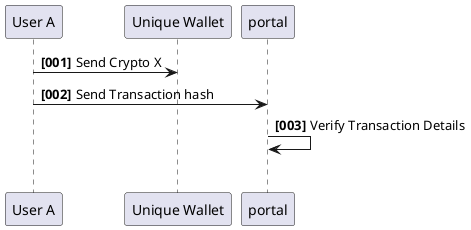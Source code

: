 @startuml flow
autonumber "<b>[000]"
participant "User A" as ua
participant "Unique Wallet" as uw

ua -> uw : Send Crypto X
ua -> portal : Send Transaction hash
portal -> portal : Verify Transaction Details

alt Valid Transaction
	

@enduml
